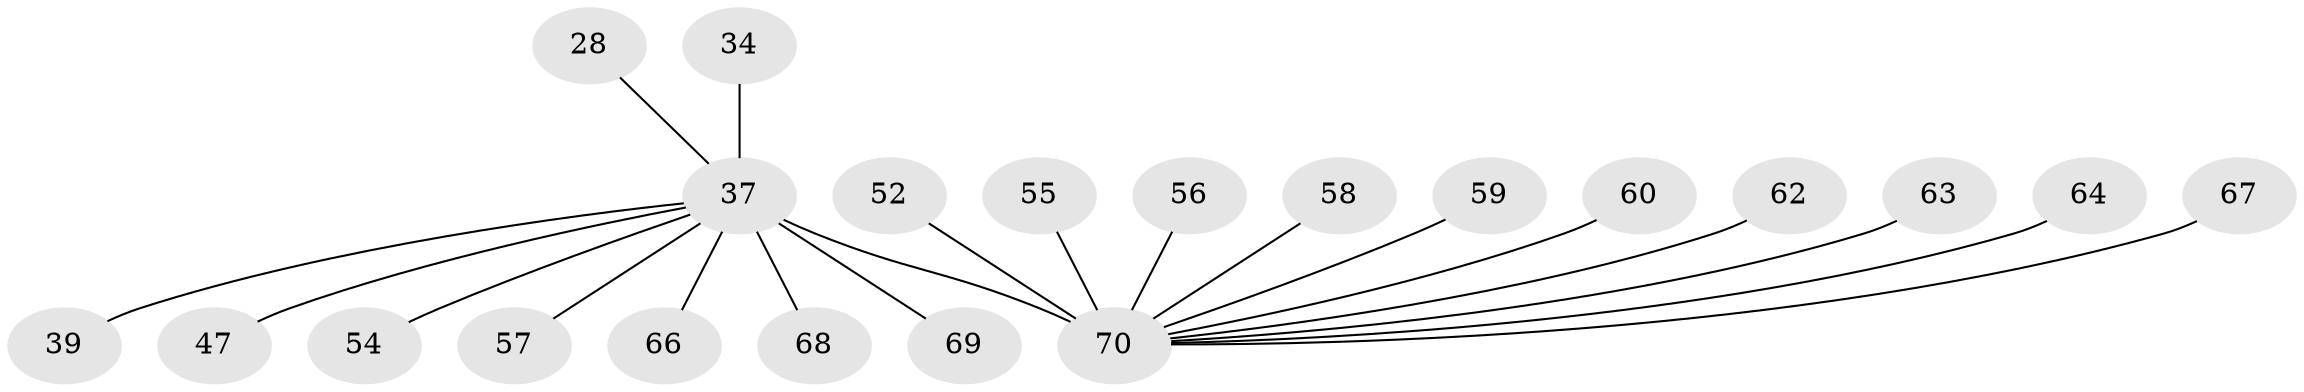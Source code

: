 // original degree distribution, {4: 0.04285714285714286, 9: 0.04285714285714286, 5: 0.04285714285714286, 7: 0.02857142857142857, 8: 0.02857142857142857, 3: 0.07142857142857142, 2: 0.2571428571428571, 6: 0.014285714285714285, 1: 0.4714285714285714}
// Generated by graph-tools (version 1.1) at 2025/59/03/04/25 21:59:02]
// undirected, 21 vertices, 20 edges
graph export_dot {
graph [start="1"]
  node [color=gray90,style=filled];
  28;
  34;
  37 [super="+35+5+2+15"];
  39;
  47 [super="+46"];
  52 [super="+16"];
  54;
  55 [super="+43"];
  56 [super="+30"];
  57 [super="+44+12+53"];
  58;
  59;
  60 [super="+51"];
  62 [super="+21"];
  63;
  64;
  66 [super="+61"];
  67;
  68;
  69;
  70 [super="+9+14+65+18+24+25+26+32+36+40+42+45+50"];
  28 -- 37;
  34 -- 37 [weight=2];
  37 -- 66 [weight=3];
  37 -- 69;
  37 -- 70 [weight=13];
  37 -- 47;
  37 -- 54 [weight=2];
  37 -- 68;
  37 -- 39;
  37 -- 57 [weight=2];
  52 -- 70;
  55 -- 70;
  56 -- 70;
  58 -- 70;
  59 -- 70;
  60 -- 70;
  62 -- 70;
  63 -- 70;
  64 -- 70;
  67 -- 70;
}
